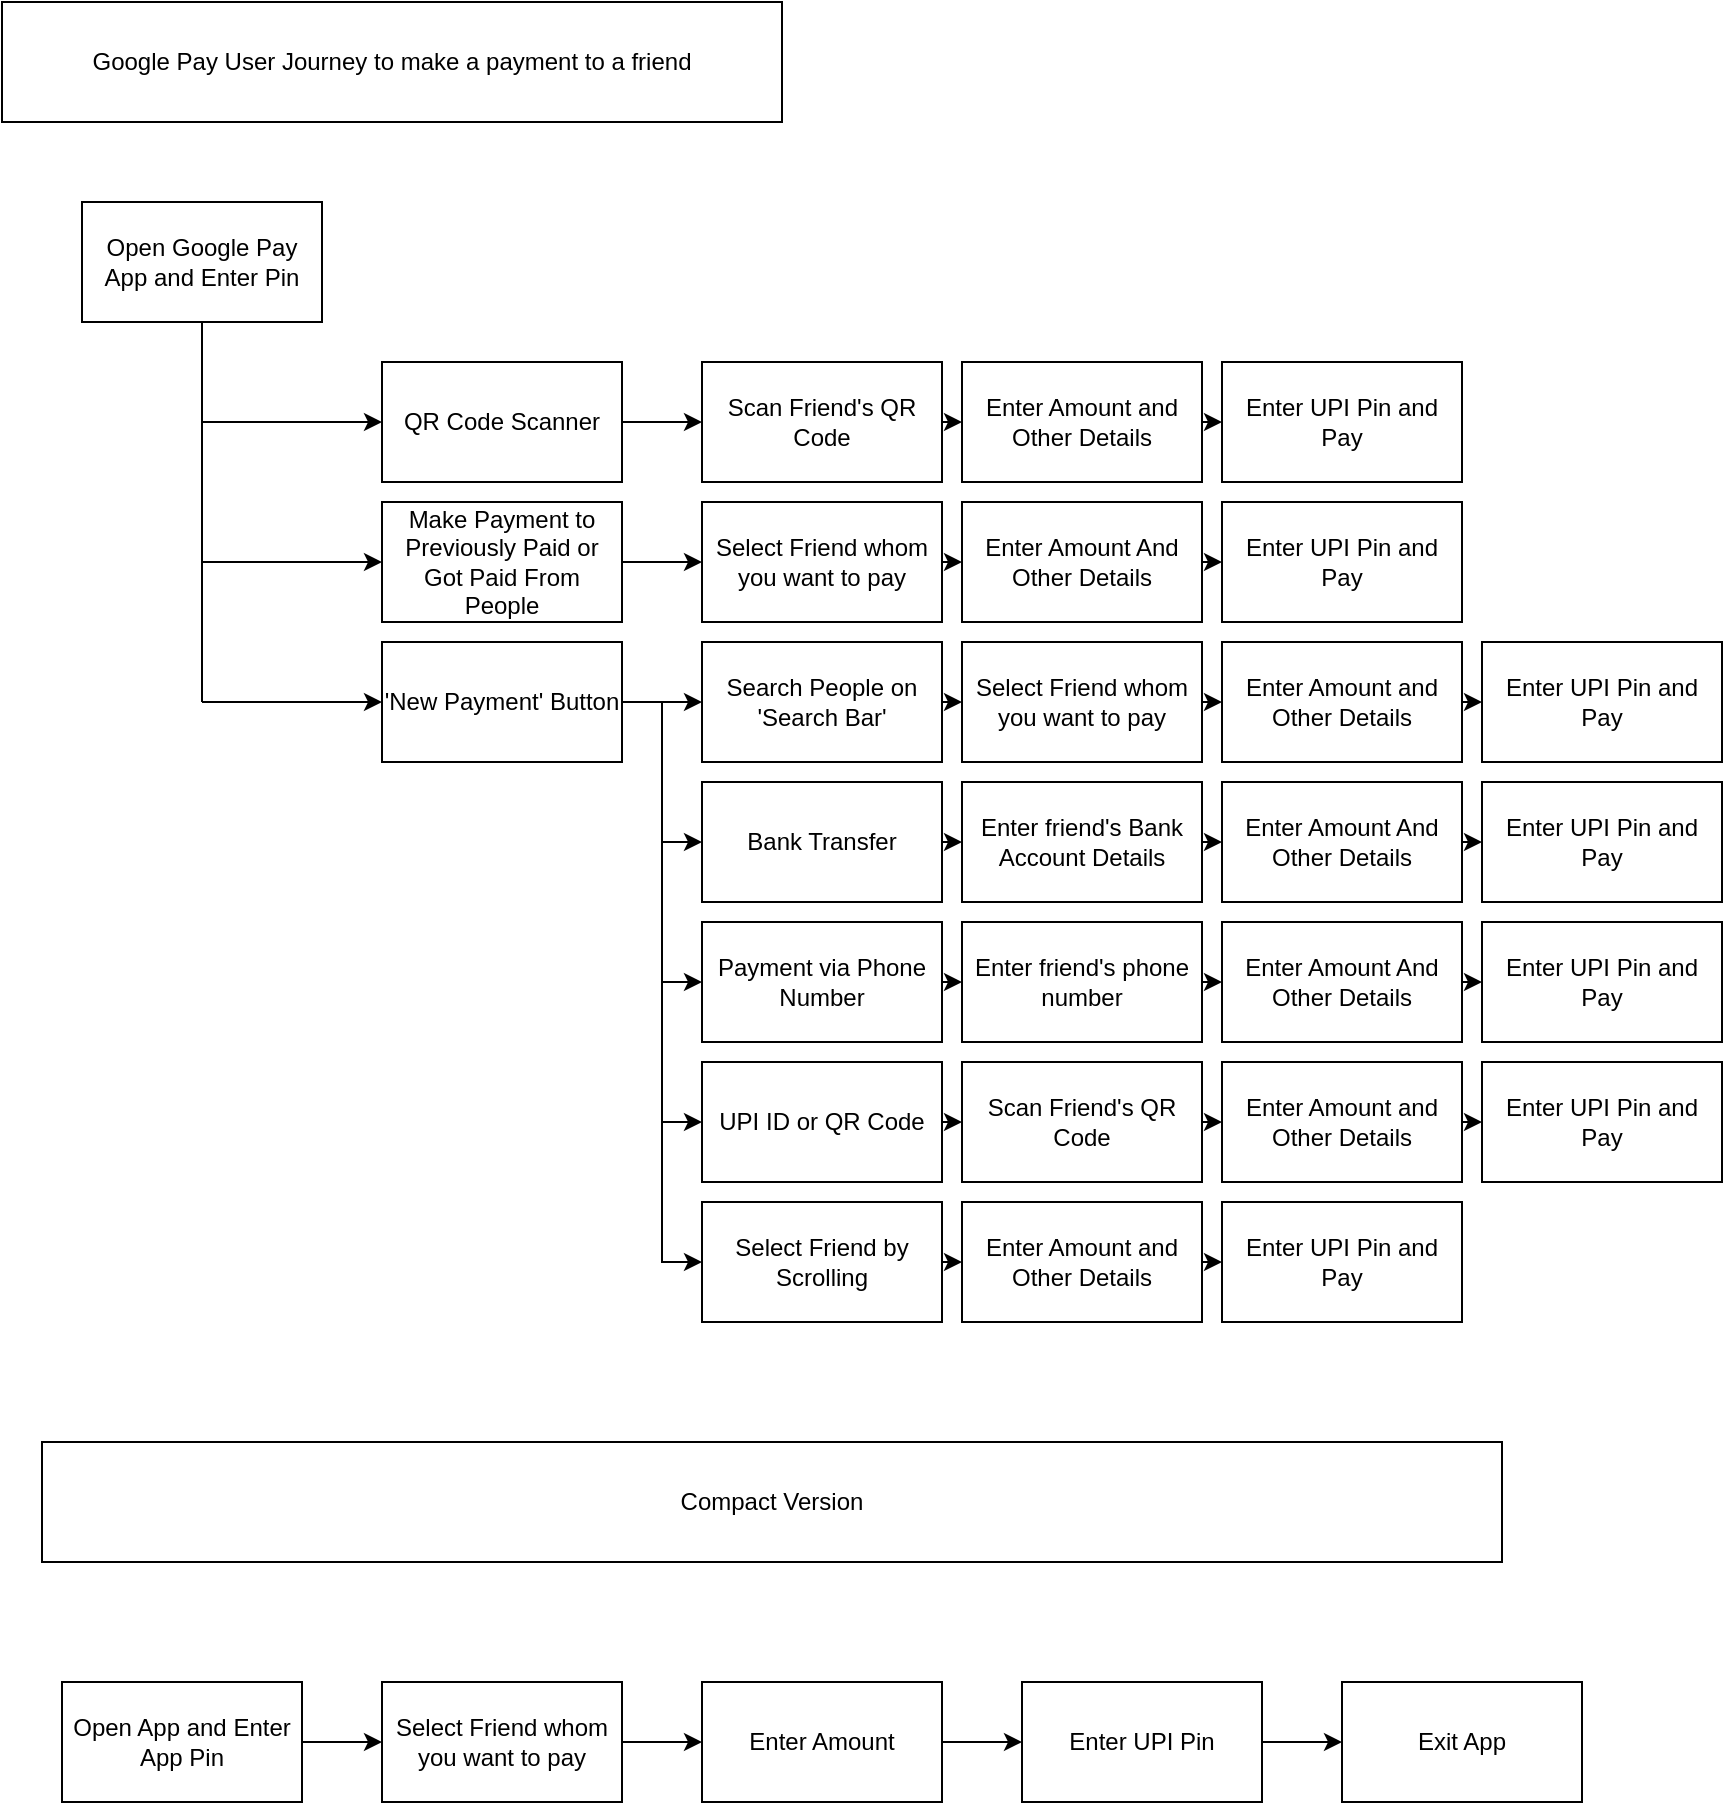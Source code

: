 <mxfile version="14.8.4" type="github">
  <diagram id="HIU6jp8AZ2QUJy9HVyy7" name="Page-1">
    <mxGraphModel dx="868" dy="482" grid="1" gridSize="10" guides="1" tooltips="1" connect="1" arrows="1" fold="1" page="1" pageScale="1" pageWidth="827" pageHeight="1169" math="0" shadow="0">
      <root>
        <mxCell id="0" />
        <mxCell id="1" parent="0" />
        <mxCell id="lR953RYhTkeYb5tcaeql-1" value="Google Pay User Journey to make a payment to a friend" style="rounded=0;whiteSpace=wrap;html=1;" vertex="1" parent="1">
          <mxGeometry x="10" y="120" width="390" height="60" as="geometry" />
        </mxCell>
        <mxCell id="lR953RYhTkeYb5tcaeql-38" style="edgeStyle=orthogonalEdgeStyle;rounded=0;orthogonalLoop=1;jettySize=auto;html=1;exitX=0.5;exitY=1;exitDx=0;exitDy=0;entryX=0;entryY=0.5;entryDx=0;entryDy=0;" edge="1" parent="1" source="lR953RYhTkeYb5tcaeql-2" target="lR953RYhTkeYb5tcaeql-3">
          <mxGeometry relative="1" as="geometry">
            <Array as="points">
              <mxPoint x="110" y="330" />
            </Array>
          </mxGeometry>
        </mxCell>
        <mxCell id="lR953RYhTkeYb5tcaeql-2" value="Open Google Pay App and Enter Pin" style="rounded=0;whiteSpace=wrap;html=1;" vertex="1" parent="1">
          <mxGeometry x="50" y="220" width="120" height="60" as="geometry" />
        </mxCell>
        <mxCell id="lR953RYhTkeYb5tcaeql-44" style="edgeStyle=orthogonalEdgeStyle;rounded=0;orthogonalLoop=1;jettySize=auto;html=1;exitX=1;exitY=0.5;exitDx=0;exitDy=0;entryX=0;entryY=0.5;entryDx=0;entryDy=0;" edge="1" parent="1" source="lR953RYhTkeYb5tcaeql-3" target="lR953RYhTkeYb5tcaeql-12">
          <mxGeometry relative="1" as="geometry" />
        </mxCell>
        <mxCell id="lR953RYhTkeYb5tcaeql-3" value="QR Code Scanner" style="rounded=0;whiteSpace=wrap;html=1;" vertex="1" parent="1">
          <mxGeometry x="200" y="300" width="120" height="60" as="geometry" />
        </mxCell>
        <mxCell id="lR953RYhTkeYb5tcaeql-47" style="edgeStyle=orthogonalEdgeStyle;rounded=0;orthogonalLoop=1;jettySize=auto;html=1;exitX=1;exitY=0.5;exitDx=0;exitDy=0;entryX=0;entryY=0.5;entryDx=0;entryDy=0;" edge="1" parent="1" source="lR953RYhTkeYb5tcaeql-4" target="lR953RYhTkeYb5tcaeql-13">
          <mxGeometry relative="1" as="geometry" />
        </mxCell>
        <mxCell id="lR953RYhTkeYb5tcaeql-4" value="Make Payment to Previously Paid or Got Paid From People" style="rounded=0;whiteSpace=wrap;html=1;" vertex="1" parent="1">
          <mxGeometry x="200" y="370" width="120" height="60" as="geometry" />
        </mxCell>
        <mxCell id="lR953RYhTkeYb5tcaeql-50" style="edgeStyle=orthogonalEdgeStyle;rounded=0;orthogonalLoop=1;jettySize=auto;html=1;exitX=1;exitY=0.5;exitDx=0;exitDy=0;entryX=0;entryY=0.5;entryDx=0;entryDy=0;" edge="1" parent="1" source="lR953RYhTkeYb5tcaeql-6" target="lR953RYhTkeYb5tcaeql-11">
          <mxGeometry relative="1" as="geometry" />
        </mxCell>
        <mxCell id="lR953RYhTkeYb5tcaeql-6" value="&#39;New Payment&#39; Button" style="rounded=0;whiteSpace=wrap;html=1;" vertex="1" parent="1">
          <mxGeometry x="200" y="440" width="120" height="60" as="geometry" />
        </mxCell>
        <mxCell id="lR953RYhTkeYb5tcaeql-57" style="edgeStyle=orthogonalEdgeStyle;rounded=0;orthogonalLoop=1;jettySize=auto;html=1;exitX=1;exitY=0.5;exitDx=0;exitDy=0;entryX=0;entryY=0.5;entryDx=0;entryDy=0;" edge="1" parent="1" source="lR953RYhTkeYb5tcaeql-7" target="lR953RYhTkeYb5tcaeql-18">
          <mxGeometry relative="1" as="geometry" />
        </mxCell>
        <mxCell id="lR953RYhTkeYb5tcaeql-7" value="Search People on &#39;Search Bar&#39;" style="rounded=0;whiteSpace=wrap;html=1;" vertex="1" parent="1">
          <mxGeometry x="360" y="440" width="120" height="60" as="geometry" />
        </mxCell>
        <mxCell id="lR953RYhTkeYb5tcaeql-60" style="edgeStyle=orthogonalEdgeStyle;rounded=0;orthogonalLoop=1;jettySize=auto;html=1;exitX=1;exitY=0.5;exitDx=0;exitDy=0;entryX=0;entryY=0.5;entryDx=0;entryDy=0;" edge="1" parent="1" source="lR953RYhTkeYb5tcaeql-8" target="lR953RYhTkeYb5tcaeql-21">
          <mxGeometry relative="1" as="geometry" />
        </mxCell>
        <mxCell id="lR953RYhTkeYb5tcaeql-8" value="Bank Transfer" style="rounded=0;whiteSpace=wrap;html=1;" vertex="1" parent="1">
          <mxGeometry x="360" y="510" width="120" height="60" as="geometry" />
        </mxCell>
        <mxCell id="lR953RYhTkeYb5tcaeql-63" style="edgeStyle=orthogonalEdgeStyle;rounded=0;orthogonalLoop=1;jettySize=auto;html=1;exitX=1;exitY=0.5;exitDx=0;exitDy=0;entryX=0;entryY=0.5;entryDx=0;entryDy=0;" edge="1" parent="1" source="lR953RYhTkeYb5tcaeql-9" target="lR953RYhTkeYb5tcaeql-24">
          <mxGeometry relative="1" as="geometry" />
        </mxCell>
        <mxCell id="lR953RYhTkeYb5tcaeql-9" value="Payment via Phone Number" style="rounded=0;whiteSpace=wrap;html=1;" vertex="1" parent="1">
          <mxGeometry x="360" y="580" width="120" height="60" as="geometry" />
        </mxCell>
        <mxCell id="lR953RYhTkeYb5tcaeql-66" style="edgeStyle=orthogonalEdgeStyle;rounded=0;orthogonalLoop=1;jettySize=auto;html=1;exitX=1;exitY=0.5;exitDx=0;exitDy=0;entryX=0;entryY=0.5;entryDx=0;entryDy=0;" edge="1" parent="1" source="lR953RYhTkeYb5tcaeql-10" target="lR953RYhTkeYb5tcaeql-27">
          <mxGeometry relative="1" as="geometry" />
        </mxCell>
        <mxCell id="lR953RYhTkeYb5tcaeql-10" value="UPI ID or QR Code" style="rounded=0;whiteSpace=wrap;html=1;" vertex="1" parent="1">
          <mxGeometry x="360" y="650" width="120" height="60" as="geometry" />
        </mxCell>
        <mxCell id="lR953RYhTkeYb5tcaeql-69" style="edgeStyle=orthogonalEdgeStyle;rounded=0;orthogonalLoop=1;jettySize=auto;html=1;exitX=1;exitY=0.5;exitDx=0;exitDy=0;entryX=0;entryY=0.5;entryDx=0;entryDy=0;" edge="1" parent="1" source="lR953RYhTkeYb5tcaeql-11" target="lR953RYhTkeYb5tcaeql-14">
          <mxGeometry relative="1" as="geometry" />
        </mxCell>
        <mxCell id="lR953RYhTkeYb5tcaeql-11" value="Select Friend by Scrolling" style="rounded=0;whiteSpace=wrap;html=1;" vertex="1" parent="1">
          <mxGeometry x="360" y="720" width="120" height="60" as="geometry" />
        </mxCell>
        <mxCell id="lR953RYhTkeYb5tcaeql-45" style="edgeStyle=orthogonalEdgeStyle;rounded=0;orthogonalLoop=1;jettySize=auto;html=1;exitX=1;exitY=0.5;exitDx=0;exitDy=0;entryX=0;entryY=0.5;entryDx=0;entryDy=0;" edge="1" parent="1" source="lR953RYhTkeYb5tcaeql-12" target="lR953RYhTkeYb5tcaeql-28">
          <mxGeometry relative="1" as="geometry" />
        </mxCell>
        <mxCell id="lR953RYhTkeYb5tcaeql-12" value="Scan Friend&#39;s QR Code" style="rounded=0;whiteSpace=wrap;html=1;" vertex="1" parent="1">
          <mxGeometry x="360" y="300" width="120" height="60" as="geometry" />
        </mxCell>
        <mxCell id="lR953RYhTkeYb5tcaeql-48" style="edgeStyle=orthogonalEdgeStyle;rounded=0;orthogonalLoop=1;jettySize=auto;html=1;exitX=1;exitY=0.5;exitDx=0;exitDy=0;entryX=0;entryY=0.5;entryDx=0;entryDy=0;" edge="1" parent="1" source="lR953RYhTkeYb5tcaeql-13" target="lR953RYhTkeYb5tcaeql-16">
          <mxGeometry relative="1" as="geometry" />
        </mxCell>
        <mxCell id="lR953RYhTkeYb5tcaeql-13" value="Select Friend whom you want to pay" style="rounded=0;whiteSpace=wrap;html=1;" vertex="1" parent="1">
          <mxGeometry x="360" y="370" width="120" height="60" as="geometry" />
        </mxCell>
        <mxCell id="lR953RYhTkeYb5tcaeql-70" style="edgeStyle=orthogonalEdgeStyle;rounded=0;orthogonalLoop=1;jettySize=auto;html=1;exitX=1;exitY=0.5;exitDx=0;exitDy=0;entryX=0;entryY=0.5;entryDx=0;entryDy=0;" edge="1" parent="1" source="lR953RYhTkeYb5tcaeql-14" target="lR953RYhTkeYb5tcaeql-31">
          <mxGeometry relative="1" as="geometry" />
        </mxCell>
        <mxCell id="lR953RYhTkeYb5tcaeql-14" value="Enter Amount and Other Details" style="rounded=0;whiteSpace=wrap;html=1;" vertex="1" parent="1">
          <mxGeometry x="490" y="720" width="120" height="60" as="geometry" />
        </mxCell>
        <mxCell id="lR953RYhTkeYb5tcaeql-15" value="Enter UPI Pin and Pay" style="rounded=0;whiteSpace=wrap;html=1;" vertex="1" parent="1">
          <mxGeometry x="620" y="300" width="120" height="60" as="geometry" />
        </mxCell>
        <mxCell id="lR953RYhTkeYb5tcaeql-49" style="edgeStyle=orthogonalEdgeStyle;rounded=0;orthogonalLoop=1;jettySize=auto;html=1;exitX=1;exitY=0.5;exitDx=0;exitDy=0;entryX=0;entryY=0.5;entryDx=0;entryDy=0;" edge="1" parent="1" source="lR953RYhTkeYb5tcaeql-16" target="lR953RYhTkeYb5tcaeql-17">
          <mxGeometry relative="1" as="geometry" />
        </mxCell>
        <mxCell id="lR953RYhTkeYb5tcaeql-16" value="Enter Amount And Other Details" style="rounded=0;whiteSpace=wrap;html=1;" vertex="1" parent="1">
          <mxGeometry x="490" y="370" width="120" height="60" as="geometry" />
        </mxCell>
        <mxCell id="lR953RYhTkeYb5tcaeql-17" value="Enter UPI Pin and Pay" style="rounded=0;whiteSpace=wrap;html=1;" vertex="1" parent="1">
          <mxGeometry x="620" y="370" width="120" height="60" as="geometry" />
        </mxCell>
        <mxCell id="lR953RYhTkeYb5tcaeql-58" style="edgeStyle=orthogonalEdgeStyle;rounded=0;orthogonalLoop=1;jettySize=auto;html=1;exitX=1;exitY=0.5;exitDx=0;exitDy=0;entryX=0;entryY=0.5;entryDx=0;entryDy=0;" edge="1" parent="1" source="lR953RYhTkeYb5tcaeql-18" target="lR953RYhTkeYb5tcaeql-19">
          <mxGeometry relative="1" as="geometry" />
        </mxCell>
        <mxCell id="lR953RYhTkeYb5tcaeql-18" value="Select Friend whom you want to pay" style="rounded=0;whiteSpace=wrap;html=1;" vertex="1" parent="1">
          <mxGeometry x="490" y="440" width="120" height="60" as="geometry" />
        </mxCell>
        <mxCell id="lR953RYhTkeYb5tcaeql-59" style="edgeStyle=orthogonalEdgeStyle;rounded=0;orthogonalLoop=1;jettySize=auto;html=1;exitX=1;exitY=0.5;exitDx=0;exitDy=0;entryX=0;entryY=0.5;entryDx=0;entryDy=0;" edge="1" parent="1" source="lR953RYhTkeYb5tcaeql-19" target="lR953RYhTkeYb5tcaeql-20">
          <mxGeometry relative="1" as="geometry" />
        </mxCell>
        <mxCell id="lR953RYhTkeYb5tcaeql-19" value="Enter Amount and Other Details" style="rounded=0;whiteSpace=wrap;html=1;" vertex="1" parent="1">
          <mxGeometry x="620" y="440" width="120" height="60" as="geometry" />
        </mxCell>
        <mxCell id="lR953RYhTkeYb5tcaeql-20" value="Enter UPI Pin and Pay" style="rounded=0;whiteSpace=wrap;html=1;" vertex="1" parent="1">
          <mxGeometry x="750" y="440" width="120" height="60" as="geometry" />
        </mxCell>
        <mxCell id="lR953RYhTkeYb5tcaeql-61" style="edgeStyle=orthogonalEdgeStyle;rounded=0;orthogonalLoop=1;jettySize=auto;html=1;exitX=1;exitY=0.5;exitDx=0;exitDy=0;entryX=0;entryY=0.5;entryDx=0;entryDy=0;" edge="1" parent="1" source="lR953RYhTkeYb5tcaeql-21" target="lR953RYhTkeYb5tcaeql-22">
          <mxGeometry relative="1" as="geometry" />
        </mxCell>
        <mxCell id="lR953RYhTkeYb5tcaeql-21" value="Enter friend&#39;s Bank Account Details" style="rounded=0;whiteSpace=wrap;html=1;" vertex="1" parent="1">
          <mxGeometry x="490" y="510" width="120" height="60" as="geometry" />
        </mxCell>
        <mxCell id="lR953RYhTkeYb5tcaeql-62" style="edgeStyle=orthogonalEdgeStyle;rounded=0;orthogonalLoop=1;jettySize=auto;html=1;exitX=1;exitY=0.5;exitDx=0;exitDy=0;entryX=0;entryY=0.5;entryDx=0;entryDy=0;" edge="1" parent="1" source="lR953RYhTkeYb5tcaeql-22" target="lR953RYhTkeYb5tcaeql-23">
          <mxGeometry relative="1" as="geometry" />
        </mxCell>
        <mxCell id="lR953RYhTkeYb5tcaeql-22" value="Enter Amount And Other Details" style="rounded=0;whiteSpace=wrap;html=1;" vertex="1" parent="1">
          <mxGeometry x="620" y="510" width="120" height="60" as="geometry" />
        </mxCell>
        <mxCell id="lR953RYhTkeYb5tcaeql-23" value="Enter UPI Pin and Pay" style="rounded=0;whiteSpace=wrap;html=1;" vertex="1" parent="1">
          <mxGeometry x="750" y="510" width="120" height="60" as="geometry" />
        </mxCell>
        <mxCell id="lR953RYhTkeYb5tcaeql-64" style="edgeStyle=orthogonalEdgeStyle;rounded=0;orthogonalLoop=1;jettySize=auto;html=1;exitX=1;exitY=0.5;exitDx=0;exitDy=0;entryX=0;entryY=0.5;entryDx=0;entryDy=0;" edge="1" parent="1" source="lR953RYhTkeYb5tcaeql-24" target="lR953RYhTkeYb5tcaeql-25">
          <mxGeometry relative="1" as="geometry" />
        </mxCell>
        <mxCell id="lR953RYhTkeYb5tcaeql-24" value="Enter friend&#39;s phone number" style="rounded=0;whiteSpace=wrap;html=1;" vertex="1" parent="1">
          <mxGeometry x="490" y="580" width="120" height="60" as="geometry" />
        </mxCell>
        <mxCell id="lR953RYhTkeYb5tcaeql-65" style="edgeStyle=orthogonalEdgeStyle;rounded=0;orthogonalLoop=1;jettySize=auto;html=1;exitX=1;exitY=0.5;exitDx=0;exitDy=0;entryX=0;entryY=0.5;entryDx=0;entryDy=0;" edge="1" parent="1" source="lR953RYhTkeYb5tcaeql-25" target="lR953RYhTkeYb5tcaeql-26">
          <mxGeometry relative="1" as="geometry" />
        </mxCell>
        <mxCell id="lR953RYhTkeYb5tcaeql-25" value="Enter Amount And Other Details" style="rounded=0;whiteSpace=wrap;html=1;" vertex="1" parent="1">
          <mxGeometry x="620" y="580" width="120" height="60" as="geometry" />
        </mxCell>
        <mxCell id="lR953RYhTkeYb5tcaeql-26" value="Enter UPI Pin and Pay" style="rounded=0;whiteSpace=wrap;html=1;" vertex="1" parent="1">
          <mxGeometry x="750" y="580" width="120" height="60" as="geometry" />
        </mxCell>
        <mxCell id="lR953RYhTkeYb5tcaeql-67" style="edgeStyle=orthogonalEdgeStyle;rounded=0;orthogonalLoop=1;jettySize=auto;html=1;exitX=1;exitY=0.5;exitDx=0;exitDy=0;entryX=0;entryY=0.5;entryDx=0;entryDy=0;" edge="1" parent="1" source="lR953RYhTkeYb5tcaeql-27" target="lR953RYhTkeYb5tcaeql-30">
          <mxGeometry relative="1" as="geometry" />
        </mxCell>
        <mxCell id="lR953RYhTkeYb5tcaeql-27" value="Scan Friend&#39;s QR Code" style="rounded=0;whiteSpace=wrap;html=1;" vertex="1" parent="1">
          <mxGeometry x="490" y="650" width="120" height="60" as="geometry" />
        </mxCell>
        <mxCell id="lR953RYhTkeYb5tcaeql-46" style="edgeStyle=orthogonalEdgeStyle;rounded=0;orthogonalLoop=1;jettySize=auto;html=1;exitX=1;exitY=0.5;exitDx=0;exitDy=0;entryX=0;entryY=0.5;entryDx=0;entryDy=0;" edge="1" parent="1" source="lR953RYhTkeYb5tcaeql-28" target="lR953RYhTkeYb5tcaeql-15">
          <mxGeometry relative="1" as="geometry" />
        </mxCell>
        <mxCell id="lR953RYhTkeYb5tcaeql-28" value="Enter Amount and Other Details" style="rounded=0;whiteSpace=wrap;html=1;" vertex="1" parent="1">
          <mxGeometry x="490" y="300" width="120" height="60" as="geometry" />
        </mxCell>
        <mxCell id="lR953RYhTkeYb5tcaeql-29" value="Enter UPI Pin and Pay" style="rounded=0;whiteSpace=wrap;html=1;" vertex="1" parent="1">
          <mxGeometry x="750" y="650" width="120" height="60" as="geometry" />
        </mxCell>
        <mxCell id="lR953RYhTkeYb5tcaeql-68" style="edgeStyle=orthogonalEdgeStyle;rounded=0;orthogonalLoop=1;jettySize=auto;html=1;exitX=1;exitY=0.5;exitDx=0;exitDy=0;entryX=0;entryY=0.5;entryDx=0;entryDy=0;" edge="1" parent="1" source="lR953RYhTkeYb5tcaeql-30" target="lR953RYhTkeYb5tcaeql-29">
          <mxGeometry relative="1" as="geometry" />
        </mxCell>
        <mxCell id="lR953RYhTkeYb5tcaeql-30" value="Enter Amount and Other Details" style="rounded=0;whiteSpace=wrap;html=1;" vertex="1" parent="1">
          <mxGeometry x="620" y="650" width="120" height="60" as="geometry" />
        </mxCell>
        <mxCell id="lR953RYhTkeYb5tcaeql-31" value="Enter UPI Pin and Pay" style="rounded=0;whiteSpace=wrap;html=1;" vertex="1" parent="1">
          <mxGeometry x="620" y="720" width="120" height="60" as="geometry" />
        </mxCell>
        <mxCell id="lR953RYhTkeYb5tcaeql-39" value="" style="endArrow=none;html=1;" edge="1" parent="1">
          <mxGeometry width="50" height="50" relative="1" as="geometry">
            <mxPoint x="110" y="400" as="sourcePoint" />
            <mxPoint x="110" y="330" as="targetPoint" />
          </mxGeometry>
        </mxCell>
        <mxCell id="lR953RYhTkeYb5tcaeql-40" value="" style="endArrow=classic;html=1;entryX=0;entryY=0.5;entryDx=0;entryDy=0;" edge="1" parent="1" target="lR953RYhTkeYb5tcaeql-4">
          <mxGeometry width="50" height="50" relative="1" as="geometry">
            <mxPoint x="110" y="400" as="sourcePoint" />
            <mxPoint x="450" y="320" as="targetPoint" />
          </mxGeometry>
        </mxCell>
        <mxCell id="lR953RYhTkeYb5tcaeql-41" value="" style="endArrow=none;html=1;" edge="1" parent="1">
          <mxGeometry width="50" height="50" relative="1" as="geometry">
            <mxPoint x="110" y="470" as="sourcePoint" />
            <mxPoint x="110" y="400" as="targetPoint" />
          </mxGeometry>
        </mxCell>
        <mxCell id="lR953RYhTkeYb5tcaeql-43" value="" style="endArrow=classic;html=1;entryX=0;entryY=0.5;entryDx=0;entryDy=0;" edge="1" parent="1" target="lR953RYhTkeYb5tcaeql-6">
          <mxGeometry width="50" height="50" relative="1" as="geometry">
            <mxPoint x="110" y="470" as="sourcePoint" />
            <mxPoint x="450" y="320" as="targetPoint" />
          </mxGeometry>
        </mxCell>
        <mxCell id="lR953RYhTkeYb5tcaeql-53" value="" style="endArrow=classic;html=1;entryX=0;entryY=0.5;entryDx=0;entryDy=0;" edge="1" parent="1" target="lR953RYhTkeYb5tcaeql-8">
          <mxGeometry width="50" height="50" relative="1" as="geometry">
            <mxPoint x="340" y="540" as="sourcePoint" />
            <mxPoint x="560" y="520" as="targetPoint" />
          </mxGeometry>
        </mxCell>
        <mxCell id="lR953RYhTkeYb5tcaeql-54" value="" style="endArrow=classic;html=1;entryX=0;entryY=0.5;entryDx=0;entryDy=0;" edge="1" parent="1" target="lR953RYhTkeYb5tcaeql-7">
          <mxGeometry width="50" height="50" relative="1" as="geometry">
            <mxPoint x="340" y="470" as="sourcePoint" />
            <mxPoint x="560" y="520" as="targetPoint" />
          </mxGeometry>
        </mxCell>
        <mxCell id="lR953RYhTkeYb5tcaeql-55" value="" style="endArrow=classic;html=1;entryX=0;entryY=0.5;entryDx=0;entryDy=0;" edge="1" parent="1" target="lR953RYhTkeYb5tcaeql-9">
          <mxGeometry width="50" height="50" relative="1" as="geometry">
            <mxPoint x="340" y="610" as="sourcePoint" />
            <mxPoint x="370" y="550" as="targetPoint" />
          </mxGeometry>
        </mxCell>
        <mxCell id="lR953RYhTkeYb5tcaeql-56" value="" style="endArrow=classic;html=1;" edge="1" parent="1">
          <mxGeometry width="50" height="50" relative="1" as="geometry">
            <mxPoint x="340" y="680" as="sourcePoint" />
            <mxPoint x="360" y="680" as="targetPoint" />
          </mxGeometry>
        </mxCell>
        <mxCell id="lR953RYhTkeYb5tcaeql-71" value="Compact Version" style="rounded=0;whiteSpace=wrap;html=1;" vertex="1" parent="1">
          <mxGeometry x="30" y="840" width="730" height="60" as="geometry" />
        </mxCell>
        <mxCell id="lR953RYhTkeYb5tcaeql-77" style="edgeStyle=orthogonalEdgeStyle;rounded=0;orthogonalLoop=1;jettySize=auto;html=1;exitX=1;exitY=0.5;exitDx=0;exitDy=0;entryX=0;entryY=0.5;entryDx=0;entryDy=0;" edge="1" parent="1" source="lR953RYhTkeYb5tcaeql-72" target="lR953RYhTkeYb5tcaeql-73">
          <mxGeometry relative="1" as="geometry" />
        </mxCell>
        <mxCell id="lR953RYhTkeYb5tcaeql-72" value="Open App and Enter App Pin" style="rounded=0;whiteSpace=wrap;html=1;" vertex="1" parent="1">
          <mxGeometry x="40" y="960" width="120" height="60" as="geometry" />
        </mxCell>
        <mxCell id="lR953RYhTkeYb5tcaeql-78" style="edgeStyle=orthogonalEdgeStyle;rounded=0;orthogonalLoop=1;jettySize=auto;html=1;exitX=1;exitY=0.5;exitDx=0;exitDy=0;entryX=0;entryY=0.5;entryDx=0;entryDy=0;" edge="1" parent="1" source="lR953RYhTkeYb5tcaeql-73" target="lR953RYhTkeYb5tcaeql-74">
          <mxGeometry relative="1" as="geometry" />
        </mxCell>
        <mxCell id="lR953RYhTkeYb5tcaeql-73" value="Select Friend whom you want to pay" style="rounded=0;whiteSpace=wrap;html=1;" vertex="1" parent="1">
          <mxGeometry x="200" y="960" width="120" height="60" as="geometry" />
        </mxCell>
        <mxCell id="lR953RYhTkeYb5tcaeql-79" style="edgeStyle=orthogonalEdgeStyle;rounded=0;orthogonalLoop=1;jettySize=auto;html=1;exitX=1;exitY=0.5;exitDx=0;exitDy=0;entryX=0;entryY=0.5;entryDx=0;entryDy=0;" edge="1" parent="1" source="lR953RYhTkeYb5tcaeql-74" target="lR953RYhTkeYb5tcaeql-75">
          <mxGeometry relative="1" as="geometry" />
        </mxCell>
        <mxCell id="lR953RYhTkeYb5tcaeql-74" value="Enter Amount" style="rounded=0;whiteSpace=wrap;html=1;" vertex="1" parent="1">
          <mxGeometry x="360" y="960" width="120" height="60" as="geometry" />
        </mxCell>
        <mxCell id="lR953RYhTkeYb5tcaeql-80" style="edgeStyle=orthogonalEdgeStyle;rounded=0;orthogonalLoop=1;jettySize=auto;html=1;exitX=1;exitY=0.5;exitDx=0;exitDy=0;entryX=0;entryY=0.5;entryDx=0;entryDy=0;" edge="1" parent="1" source="lR953RYhTkeYb5tcaeql-75" target="lR953RYhTkeYb5tcaeql-76">
          <mxGeometry relative="1" as="geometry" />
        </mxCell>
        <mxCell id="lR953RYhTkeYb5tcaeql-75" value="Enter UPI Pin" style="rounded=0;whiteSpace=wrap;html=1;" vertex="1" parent="1">
          <mxGeometry x="520" y="960" width="120" height="60" as="geometry" />
        </mxCell>
        <mxCell id="lR953RYhTkeYb5tcaeql-76" value="Exit App" style="rounded=0;whiteSpace=wrap;html=1;" vertex="1" parent="1">
          <mxGeometry x="680" y="960" width="120" height="60" as="geometry" />
        </mxCell>
      </root>
    </mxGraphModel>
  </diagram>
</mxfile>
